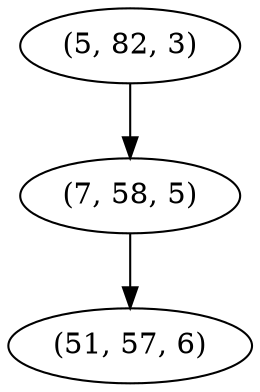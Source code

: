 digraph tree {
    "(5, 82, 3)";
    "(7, 58, 5)";
    "(51, 57, 6)";
    "(5, 82, 3)" -> "(7, 58, 5)";
    "(7, 58, 5)" -> "(51, 57, 6)";
}
